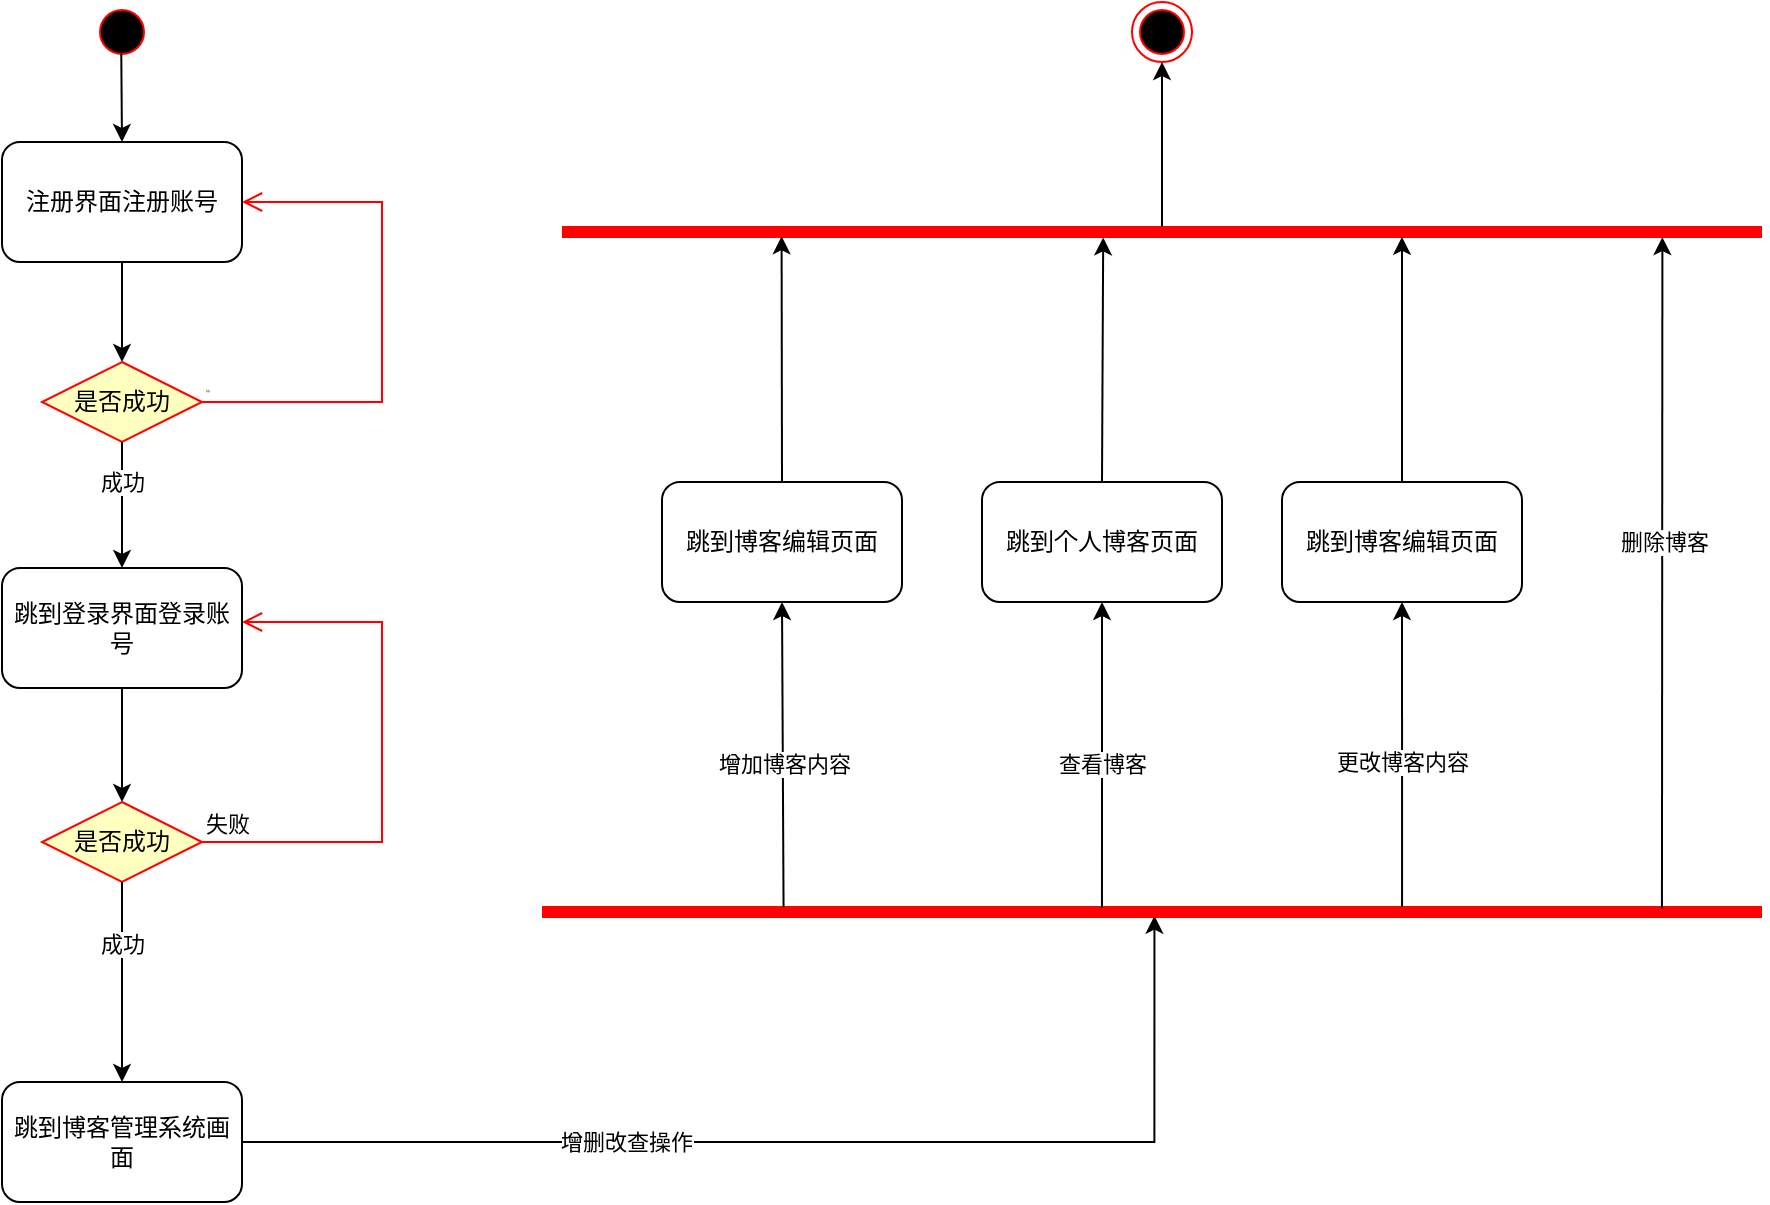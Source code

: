 <mxfile version="21.3.2" type="device">
  <diagram name="Page-1" id="e7e014a7-5840-1c2e-5031-d8a46d1fe8dd">
    <mxGraphModel dx="1154" dy="543" grid="1" gridSize="10" guides="1" tooltips="1" connect="1" arrows="1" fold="1" page="1" pageScale="1" pageWidth="1169" pageHeight="826" background="none" math="0" shadow="0">
      <root>
        <mxCell id="0" />
        <mxCell id="1" parent="0" />
        <mxCell id="jRNj1dbkDJKjL_vVffke-41" value="" style="ellipse;html=1;shape=startState;fillColor=#000000;strokeColor=#ff0000;" parent="1" vertex="1">
          <mxGeometry x="215" y="50" width="30" height="30" as="geometry" />
        </mxCell>
        <mxCell id="jRNj1dbkDJKjL_vVffke-43" value="注册界面注册账号" style="rounded=1;whiteSpace=wrap;html=1;" parent="1" vertex="1">
          <mxGeometry x="170" y="120" width="120" height="60" as="geometry" />
        </mxCell>
        <mxCell id="jRNj1dbkDJKjL_vVffke-46" value="" style="endArrow=classic;html=1;rounded=0;exitX=0.488;exitY=0.864;exitDx=0;exitDy=0;exitPerimeter=0;entryX=0.5;entryY=0;entryDx=0;entryDy=0;" parent="1" source="jRNj1dbkDJKjL_vVffke-41" target="jRNj1dbkDJKjL_vVffke-43" edge="1">
          <mxGeometry width="50" height="50" relative="1" as="geometry">
            <mxPoint x="255" y="150" as="sourcePoint" />
            <mxPoint x="305" y="100" as="targetPoint" />
          </mxGeometry>
        </mxCell>
        <mxCell id="jRNj1dbkDJKjL_vVffke-47" value="" style="endArrow=classic;html=1;rounded=0;exitX=0.5;exitY=1;exitDx=0;exitDy=0;entryX=0.5;entryY=0;entryDx=0;entryDy=0;" parent="1" source="jRNj1dbkDJKjL_vVffke-43" target="jRNj1dbkDJKjL_vVffke-48" edge="1">
          <mxGeometry width="50" height="50" relative="1" as="geometry">
            <mxPoint x="225" y="260" as="sourcePoint" />
            <mxPoint x="225" y="260" as="targetPoint" />
          </mxGeometry>
        </mxCell>
        <mxCell id="jRNj1dbkDJKjL_vVffke-48" value="是否成功" style="rhombus;whiteSpace=wrap;html=1;fontColor=#000000;fillColor=#ffffc0;strokeColor=#ff0000;" parent="1" vertex="1">
          <mxGeometry x="190" y="230" width="80" height="40" as="geometry" />
        </mxCell>
        <mxCell id="jRNj1dbkDJKjL_vVffke-49" value="&lt;font style=&quot;font-size: 1px;&quot;&gt;失败&lt;/font&gt;" style="edgeStyle=orthogonalEdgeStyle;html=1;align=left;verticalAlign=bottom;endArrow=open;endSize=8;strokeColor=#ff0000;rounded=0;entryX=1;entryY=0.5;entryDx=0;entryDy=0;exitX=1;exitY=0.5;exitDx=0;exitDy=0;" parent="1" source="jRNj1dbkDJKjL_vVffke-48" target="jRNj1dbkDJKjL_vVffke-43" edge="1">
          <mxGeometry x="-1" relative="1" as="geometry">
            <mxPoint x="365" y="150" as="targetPoint" />
            <mxPoint x="295" y="250" as="sourcePoint" />
            <Array as="points">
              <mxPoint x="360" y="250" />
              <mxPoint x="360" y="150" />
            </Array>
          </mxGeometry>
        </mxCell>
        <mxCell id="jRNj1dbkDJKjL_vVffke-52" value="" style="endArrow=classic;html=1;rounded=0;exitX=0.5;exitY=1;exitDx=0;exitDy=0;entryX=0.5;entryY=0;entryDx=0;entryDy=0;" parent="1" source="jRNj1dbkDJKjL_vVffke-48" target="jRNj1dbkDJKjL_vVffke-54" edge="1">
          <mxGeometry width="50" height="50" relative="1" as="geometry">
            <mxPoint x="235" y="280" as="sourcePoint" />
            <mxPoint x="230" y="330" as="targetPoint" />
          </mxGeometry>
        </mxCell>
        <mxCell id="jRNj1dbkDJKjL_vVffke-53" value="成功" style="edgeLabel;html=1;align=center;verticalAlign=middle;resizable=0;points=[];" parent="jRNj1dbkDJKjL_vVffke-52" vertex="1" connectable="0">
          <mxGeometry x="-0.564" y="1" relative="1" as="geometry">
            <mxPoint x="-1" y="6" as="offset" />
          </mxGeometry>
        </mxCell>
        <mxCell id="jRNj1dbkDJKjL_vVffke-54" value="跳到登录界面登录账号" style="rounded=1;whiteSpace=wrap;html=1;" parent="1" vertex="1">
          <mxGeometry x="170" y="333" width="120" height="60" as="geometry" />
        </mxCell>
        <mxCell id="jRNj1dbkDJKjL_vVffke-55" value="" style="endArrow=classic;html=1;rounded=0;exitX=0.5;exitY=1;exitDx=0;exitDy=0;entryX=0.5;entryY=0;entryDx=0;entryDy=0;" parent="1" source="jRNj1dbkDJKjL_vVffke-54" target="jRNj1dbkDJKjL_vVffke-57" edge="1">
          <mxGeometry width="50" height="50" relative="1" as="geometry">
            <mxPoint x="275" y="500" as="sourcePoint" />
            <mxPoint x="230" y="460" as="targetPoint" />
          </mxGeometry>
        </mxCell>
        <mxCell id="jRNj1dbkDJKjL_vVffke-57" value="是否成功" style="rhombus;whiteSpace=wrap;html=1;fontColor=#000000;fillColor=#ffffc0;strokeColor=#ff0000;" parent="1" vertex="1">
          <mxGeometry x="190" y="450" width="80" height="40" as="geometry" />
        </mxCell>
        <mxCell id="jRNj1dbkDJKjL_vVffke-58" value="失败" style="edgeStyle=orthogonalEdgeStyle;html=1;align=left;verticalAlign=bottom;endArrow=open;endSize=8;strokeColor=#ff0000;rounded=0;" parent="1" source="jRNj1dbkDJKjL_vVffke-57" target="jRNj1dbkDJKjL_vVffke-54" edge="1">
          <mxGeometry x="-1" relative="1" as="geometry">
            <mxPoint x="370" y="360" as="targetPoint" />
            <Array as="points">
              <mxPoint x="360" y="470" />
              <mxPoint x="360" y="360" />
            </Array>
          </mxGeometry>
        </mxCell>
        <mxCell id="jRNj1dbkDJKjL_vVffke-60" value="" style="endArrow=classic;html=1;rounded=0;exitX=0.5;exitY=1;exitDx=0;exitDy=0;" parent="1" source="jRNj1dbkDJKjL_vVffke-57" target="jRNj1dbkDJKjL_vVffke-63" edge="1">
          <mxGeometry width="50" height="50" relative="1" as="geometry">
            <mxPoint x="280" y="370" as="sourcePoint" />
            <mxPoint x="230" y="560" as="targetPoint" />
          </mxGeometry>
        </mxCell>
        <mxCell id="jRNj1dbkDJKjL_vVffke-62" value="成功" style="edgeLabel;html=1;align=center;verticalAlign=middle;resizable=0;points=[];" parent="jRNj1dbkDJKjL_vVffke-60" vertex="1" connectable="0">
          <mxGeometry x="-0.355" relative="1" as="geometry">
            <mxPoint y="-2" as="offset" />
          </mxGeometry>
        </mxCell>
        <mxCell id="jRNj1dbkDJKjL_vVffke-63" value="跳到博客管理系统画面" style="rounded=1;whiteSpace=wrap;html=1;" parent="1" vertex="1">
          <mxGeometry x="170" y="590" width="120" height="60" as="geometry" />
        </mxCell>
        <mxCell id="jRNj1dbkDJKjL_vVffke-64" value="" style="endArrow=classic;html=1;rounded=0;exitX=1;exitY=0.5;exitDx=0;exitDy=0;edgeStyle=orthogonalEdgeStyle;entryX=0.502;entryY=0.685;entryDx=0;entryDy=0;entryPerimeter=0;" parent="1" source="jRNj1dbkDJKjL_vVffke-63" target="jRNj1dbkDJKjL_vVffke-73" edge="1">
          <mxGeometry width="50" height="50" relative="1" as="geometry">
            <mxPoint x="400" y="530" as="sourcePoint" />
            <mxPoint x="620" y="510" as="targetPoint" />
          </mxGeometry>
        </mxCell>
        <mxCell id="jRNj1dbkDJKjL_vVffke-65" value="增删改查操作" style="edgeLabel;html=1;align=center;verticalAlign=middle;resizable=0;points=[];" parent="jRNj1dbkDJKjL_vVffke-64" vertex="1" connectable="0">
          <mxGeometry x="-0.326" relative="1" as="geometry">
            <mxPoint as="offset" />
          </mxGeometry>
        </mxCell>
        <mxCell id="jRNj1dbkDJKjL_vVffke-73" value="" style="shape=line;html=1;strokeWidth=6;strokeColor=#ff0000;fontFamily=Helvetica;fontSize=11;fontColor=default;fillColor=#000000;" parent="1" vertex="1">
          <mxGeometry x="440" y="500" width="610" height="10" as="geometry" />
        </mxCell>
        <mxCell id="jRNj1dbkDJKjL_vVffke-75" value="" style="shape=line;html=1;strokeWidth=6;strokeColor=#ff0000;fontFamily=Helvetica;fontSize=11;fontColor=default;fillColor=#000000;" parent="1" vertex="1">
          <mxGeometry x="450" y="160" width="600" height="10" as="geometry" />
        </mxCell>
        <mxCell id="-YIzh6zrbuaSxqQhI-px-1" value="" style="endArrow=classic;html=1;rounded=0;exitX=0.198;exitY=0.272;exitDx=0;exitDy=0;exitPerimeter=0;entryX=0.5;entryY=1;entryDx=0;entryDy=0;" parent="1" source="jRNj1dbkDJKjL_vVffke-73" target="lPiF7nJxK0LKmKxGxUMw-3" edge="1">
          <mxGeometry width="50" height="50" relative="1" as="geometry">
            <mxPoint x="560" y="480" as="sourcePoint" />
            <mxPoint x="560" y="350" as="targetPoint" />
            <Array as="points" />
          </mxGeometry>
        </mxCell>
        <mxCell id="-YIzh6zrbuaSxqQhI-px-10" value="增加博客内容" style="edgeLabel;html=1;align=center;verticalAlign=middle;resizable=0;points=[];" parent="-YIzh6zrbuaSxqQhI-px-1" vertex="1" connectable="0">
          <mxGeometry x="0.128" relative="1" as="geometry">
            <mxPoint y="14" as="offset" />
          </mxGeometry>
        </mxCell>
        <mxCell id="-YIzh6zrbuaSxqQhI-px-2" value="" style="endArrow=classic;html=1;rounded=0;entryX=0.5;entryY=1;entryDx=0;entryDy=0;exitX=0.459;exitY=0.296;exitDx=0;exitDy=0;exitPerimeter=0;" parent="1" source="jRNj1dbkDJKjL_vVffke-73" target="-YIzh6zrbuaSxqQhI-px-12" edge="1">
          <mxGeometry width="50" height="50" relative="1" as="geometry">
            <mxPoint x="720" y="470" as="sourcePoint" />
            <mxPoint x="589.95" y="350" as="targetPoint" />
            <Array as="points">
              <mxPoint x="720" y="430" />
            </Array>
          </mxGeometry>
        </mxCell>
        <mxCell id="-YIzh6zrbuaSxqQhI-px-9" value="查看博客" style="edgeLabel;html=1;align=center;verticalAlign=middle;resizable=0;points=[];" parent="-YIzh6zrbuaSxqQhI-px-2" vertex="1" connectable="0">
          <mxGeometry x="0.173" y="-1" relative="1" as="geometry">
            <mxPoint x="-1" y="17" as="offset" />
          </mxGeometry>
        </mxCell>
        <mxCell id="-YIzh6zrbuaSxqQhI-px-3" value="" style="endArrow=classic;html=1;rounded=0;exitX=0.705;exitY=0.249;exitDx=0;exitDy=0;exitPerimeter=0;entryX=0.5;entryY=1;entryDx=0;entryDy=0;" parent="1" source="jRNj1dbkDJKjL_vVffke-73" target="lPiF7nJxK0LKmKxGxUMw-1" edge="1">
          <mxGeometry width="50" height="50" relative="1" as="geometry">
            <mxPoint x="870" y="500" as="sourcePoint" />
            <mxPoint x="870" y="370" as="targetPoint" />
          </mxGeometry>
        </mxCell>
        <mxCell id="-YIzh6zrbuaSxqQhI-px-8" value="更改博客内容" style="edgeLabel;html=1;align=center;verticalAlign=middle;resizable=0;points=[];" parent="-YIzh6zrbuaSxqQhI-px-3" vertex="1" connectable="0">
          <mxGeometry x="0.074" y="1" relative="1" as="geometry">
            <mxPoint x="1" y="9" as="offset" />
          </mxGeometry>
        </mxCell>
        <mxCell id="-YIzh6zrbuaSxqQhI-px-4" value="" style="endArrow=classic;html=1;rounded=0;exitX=0.918;exitY=0.319;exitDx=0;exitDy=0;exitPerimeter=0;entryX=0.917;entryY=0.756;entryDx=0;entryDy=0;entryPerimeter=0;" parent="1" source="jRNj1dbkDJKjL_vVffke-73" target="jRNj1dbkDJKjL_vVffke-75" edge="1">
          <mxGeometry width="50" height="50" relative="1" as="geometry">
            <mxPoint x="1000" y="480" as="sourcePoint" />
            <mxPoint x="1000" y="200" as="targetPoint" />
          </mxGeometry>
        </mxCell>
        <mxCell id="-YIzh6zrbuaSxqQhI-px-7" value="删除博客" style="edgeLabel;html=1;align=center;verticalAlign=middle;resizable=0;points=[];" parent="-YIzh6zrbuaSxqQhI-px-4" vertex="1" connectable="0">
          <mxGeometry x="0.133" y="-1" relative="1" as="geometry">
            <mxPoint y="7" as="offset" />
          </mxGeometry>
        </mxCell>
        <mxCell id="-YIzh6zrbuaSxqQhI-px-5" value="" style="endArrow=classic;html=1;rounded=0;entryX=0.5;entryY=1;entryDx=0;entryDy=0;exitX=0.5;exitY=0.241;exitDx=0;exitDy=0;exitPerimeter=0;" parent="1" source="jRNj1dbkDJKjL_vVffke-75" target="-YIzh6zrbuaSxqQhI-px-6" edge="1">
          <mxGeometry width="50" height="50" relative="1" as="geometry">
            <mxPoint x="634.8" y="383" as="sourcePoint" />
            <mxPoint x="634.8" y="270" as="targetPoint" />
            <Array as="points" />
          </mxGeometry>
        </mxCell>
        <mxCell id="-YIzh6zrbuaSxqQhI-px-6" value="" style="ellipse;html=1;shape=endState;fillColor=#000000;strokeColor=#ff0000;" parent="1" vertex="1">
          <mxGeometry x="735" y="50" width="30" height="30" as="geometry" />
        </mxCell>
        <mxCell id="-YIzh6zrbuaSxqQhI-px-12" value="跳到个人博客页面" style="rounded=1;whiteSpace=wrap;html=1;" parent="1" vertex="1">
          <mxGeometry x="660.0" y="290" width="120" height="60" as="geometry" />
        </mxCell>
        <mxCell id="-YIzh6zrbuaSxqQhI-px-13" value="" style="endArrow=classic;html=1;rounded=0;exitX=0.5;exitY=0;exitDx=0;exitDy=0;entryX=0.451;entryY=0.769;entryDx=0;entryDy=0;entryPerimeter=0;" parent="1" source="-YIzh6zrbuaSxqQhI-px-12" target="jRNj1dbkDJKjL_vVffke-75" edge="1">
          <mxGeometry width="50" height="50" relative="1" as="geometry">
            <mxPoint x="730" y="250" as="sourcePoint" />
            <mxPoint x="710" y="180" as="targetPoint" />
          </mxGeometry>
        </mxCell>
        <mxCell id="lPiF7nJxK0LKmKxGxUMw-1" value="跳到博客编辑页面" style="rounded=1;whiteSpace=wrap;html=1;" vertex="1" parent="1">
          <mxGeometry x="810" y="290" width="120" height="60" as="geometry" />
        </mxCell>
        <mxCell id="lPiF7nJxK0LKmKxGxUMw-2" value="" style="endArrow=classic;html=1;rounded=0;exitX=0.5;exitY=0;exitDx=0;exitDy=0;entryX=0.7;entryY=0.742;entryDx=0;entryDy=0;entryPerimeter=0;" edge="1" parent="1" source="lPiF7nJxK0LKmKxGxUMw-1" target="jRNj1dbkDJKjL_vVffke-75">
          <mxGeometry width="50" height="50" relative="1" as="geometry">
            <mxPoint x="845" y="240" as="sourcePoint" />
            <mxPoint x="870" y="180" as="targetPoint" />
          </mxGeometry>
        </mxCell>
        <mxCell id="lPiF7nJxK0LKmKxGxUMw-3" value="跳到博客编辑页面" style="rounded=1;whiteSpace=wrap;html=1;" vertex="1" parent="1">
          <mxGeometry x="500" y="290" width="120" height="60" as="geometry" />
        </mxCell>
        <mxCell id="lPiF7nJxK0LKmKxGxUMw-4" value="" style="endArrow=classic;html=1;rounded=0;exitX=0.5;exitY=0;exitDx=0;exitDy=0;entryX=0.183;entryY=0.712;entryDx=0;entryDy=0;entryPerimeter=0;" edge="1" parent="1" source="lPiF7nJxK0LKmKxGxUMw-3" target="jRNj1dbkDJKjL_vVffke-75">
          <mxGeometry width="50" height="50" relative="1" as="geometry">
            <mxPoint x="540" y="260" as="sourcePoint" />
            <mxPoint x="560" y="190" as="targetPoint" />
          </mxGeometry>
        </mxCell>
      </root>
    </mxGraphModel>
  </diagram>
</mxfile>
